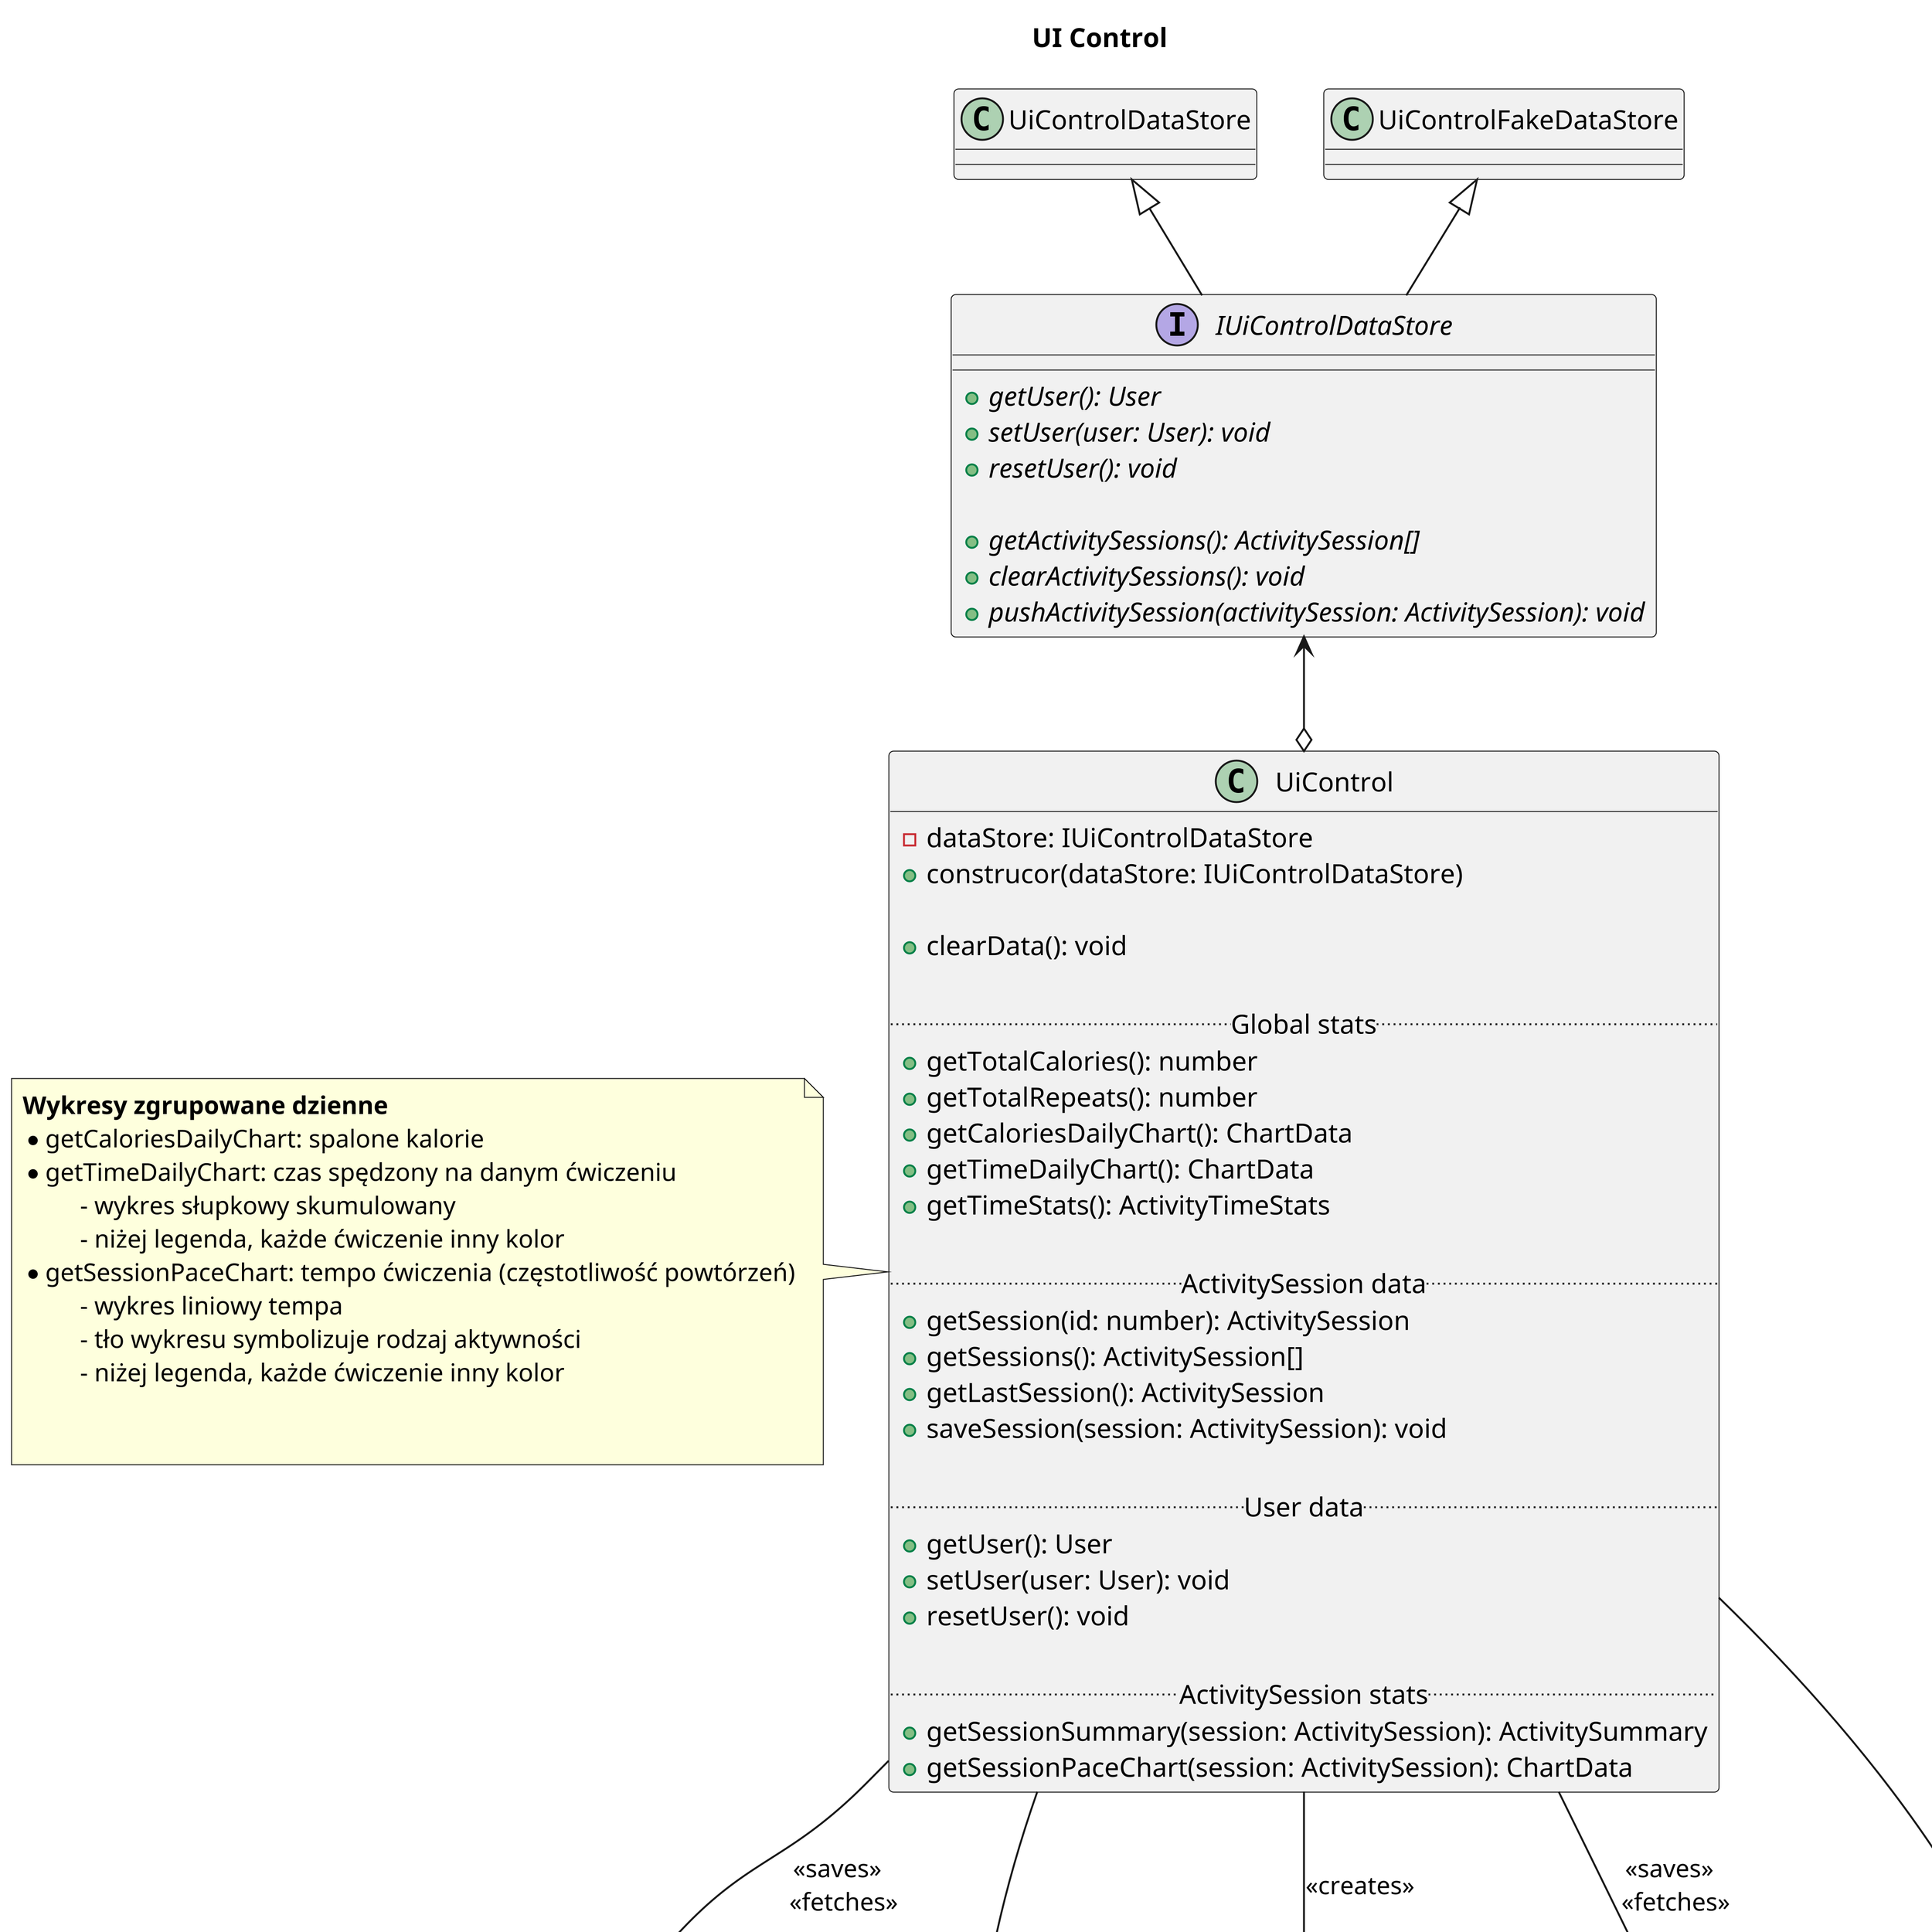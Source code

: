 @startuml UiControl
title UI Control
scale 5

rectangle UserData{
  enum Sex{
    MALE
    FEMALE
  }

  class User{
    + name: string
    + surname: string
    + age: number
    + weight: number
    + height: number
    + sex: Sex
  }
}



rectangle TrackingData{
  class ActivitySession <<tracked>>{
    id: number
    interval: Interval
    activities: ActivityTrackingMeta[]
  }


  class ActivityTrackingMeta <<tracked>>{
    type: ActivityType
    interval: Interval
    repeats: number
  }

}

  enum ActivityType {
    UNKNOWN
    ==
    SITUPS
    SQUATS
    PUSHUPS
    STAR_JUMPS
  }

interface IUiControlDataStore {
  + {abstract} getUser(): User
  + {abstract} setUser(user: User): void
  + {abstract} resetUser(): void

  + {abstract} getActivitySessions(): ActivitySession[]
  + {abstract} clearActivitySessions(): void
  + {abstract} pushActivitySession(activitySession: ActivitySession): void
}

class UiControlDataStore {}
class UiControlFakeDataStore  {}
UiControlDataStore <|--  IUiControlDataStore
UiControlFakeDataStore <|--  IUiControlDataStore

class UiControl{
  - dataStore: IUiControlDataStore
  + construcor(dataStore: IUiControlDataStore)

  + clearData(): void

  ..Global stats..
  + getTotalCalories(): number
  + getTotalRepeats(): number
  + getCaloriesDailyChart(): ChartData
  + getTimeDailyChart(): ChartData
  + getTimeStats(): ActivityTimeStats

  ..ActivitySession data..
  + getSession(id: number): ActivitySession
  + getSessions(): ActivitySession[]
  + getLastSession(): ActivitySession
  + saveSession(session: ActivitySession): void

  ..User data..
  + getUser(): User
  + setUser(user: User): void
  + resetUser(): void

  ..ActivitySession stats..
  + getSessionSummary(session: ActivitySession): ActivitySummary
  + getSessionPaceChart(session: ActivitySession): ChartData
}

note left of UiControl
<b>Wykresy zgrupowane dzienne
* getCaloriesDailyChart: spalone kalorie
* getTimeDailyChart: czas spędzony na danym ćwiczeniu
\t - wykres słupkowy skumulowany
\t - niżej legenda, każde ćwiczenie inny kolor
* getSessionPaceChart: tempo ćwiczenia (częstotliwość powtórzeń)
\t - wykres liniowy tempa
\t - tło wykresu symbolizuje rodzaj aktywności
\t - niżej legenda, każde ćwiczenie inny kolor


end note

class ActivitySummary <<computed>> {
  id: number
  timestamp: DateTime
  type: ActivityType
  repeats: number
  calories: number
}

class ActivityTimeStats <<computed>>{
  + [ActivityType]: number
}

class ChartData {}

ActivitySummary ..> ActivityType

UiControl --> ActivitySummary : <<creates>>
UiControl --> ActivityTimeStats : <<creates>>
UiControl --> ActivitySession : <<saves>> \n <<fetches>>
UiControl --> User : <<saves>> \n <<fetches>>

IUiControlDataStore <--o UiControl
ActivitySession "1  " o--> "1..*  " ActivityTrackingMeta
ActivityTrackingMeta ..> ActivityType
User .> Sex

UiControl ---> ChartData : <<creates>>

@enduml
